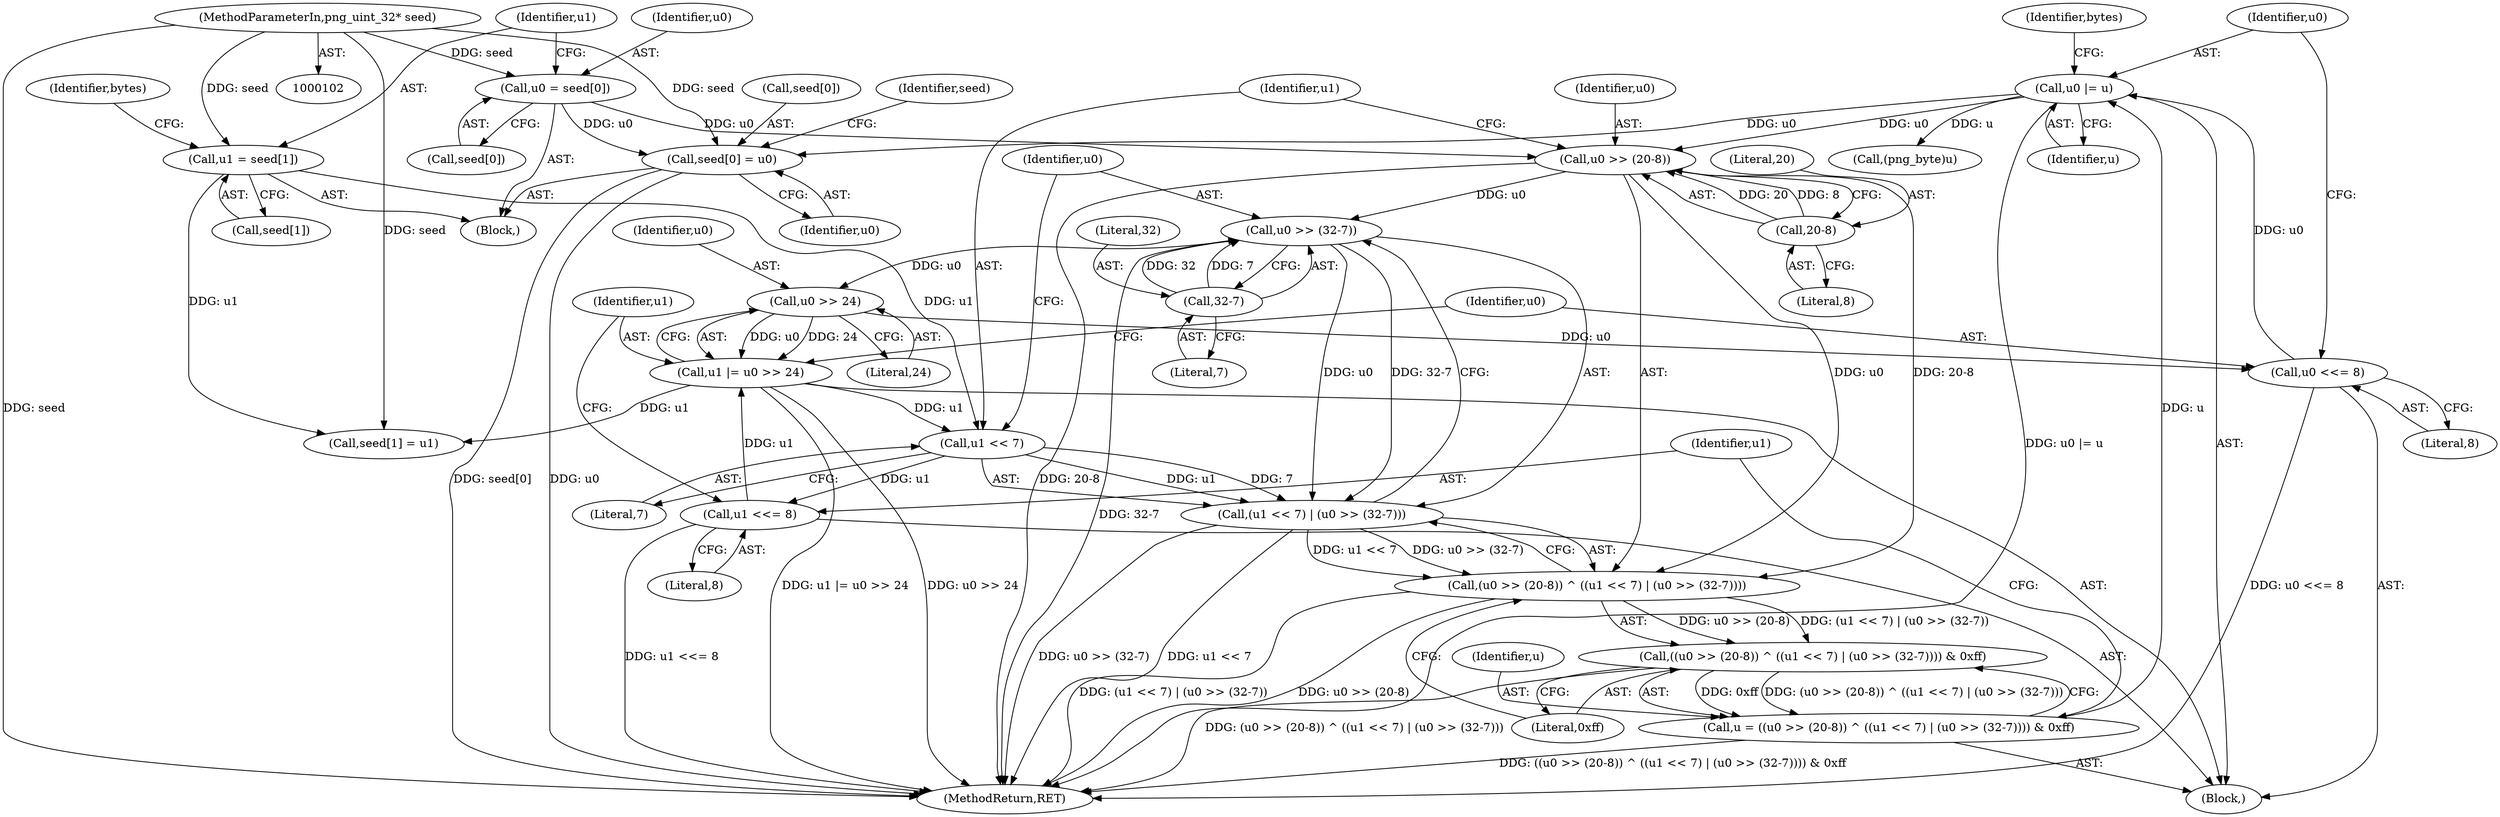 digraph "0_Android_9d4853418ab2f754c2b63e091c29c5529b8b86ca_170@array" {
"1000177" [label="(Call,seed[0] = u0)"];
"1000167" [label="(Call,u0 |= u)"];
"1000164" [label="(Call,u0 <<= 8)"];
"1000161" [label="(Call,u0 >> 24)"];
"1000150" [label="(Call,u0 >> (32-7))"];
"1000141" [label="(Call,u0 >> (20-8))"];
"1000108" [label="(Call,u0 = seed[0])"];
"1000103" [label="(MethodParameterIn,png_uint_32* seed)"];
"1000143" [label="(Call,20-8)"];
"1000152" [label="(Call,32-7)"];
"1000137" [label="(Call,u = ((u0 >> (20-8)) ^ ((u1 << 7) | (u0 >> (32-7)))) & 0xff)"];
"1000139" [label="(Call,((u0 >> (20-8)) ^ ((u1 << 7) | (u0 >> (32-7)))) & 0xff)"];
"1000140" [label="(Call,(u0 >> (20-8)) ^ ((u1 << 7) | (u0 >> (32-7))))"];
"1000146" [label="(Call,(u1 << 7) | (u0 >> (32-7)))"];
"1000147" [label="(Call,u1 << 7)"];
"1000159" [label="(Call,u1 |= u0 >> 24)"];
"1000156" [label="(Call,u1 <<= 8)"];
"1000114" [label="(Call,u1 = seed[1])"];
"1000157" [label="(Identifier,u1)"];
"1000116" [label="(Call,seed[1])"];
"1000151" [label="(Identifier,u0)"];
"1000155" [label="(Literal,0xff)"];
"1000121" [label="(Identifier,bytes)"];
"1000174" [label="(Call,(png_byte)u)"];
"1000158" [label="(Literal,8)"];
"1000187" [label="(MethodReturn,RET)"];
"1000148" [label="(Identifier,u1)"];
"1000144" [label="(Literal,20)"];
"1000114" [label="(Call,u1 = seed[1])"];
"1000178" [label="(Call,seed[0])"];
"1000159" [label="(Call,u1 |= u0 >> 24)"];
"1000184" [label="(Identifier,seed)"];
"1000138" [label="(Identifier,u)"];
"1000109" [label="(Identifier,u0)"];
"1000142" [label="(Identifier,u0)"];
"1000169" [label="(Identifier,u)"];
"1000181" [label="(Identifier,u0)"];
"1000110" [label="(Call,seed[0])"];
"1000152" [label="(Call,32-7)"];
"1000137" [label="(Call,u = ((u0 >> (20-8)) ^ ((u1 << 7) | (u0 >> (32-7)))) & 0xff)"];
"1000115" [label="(Identifier,u1)"];
"1000166" [label="(Literal,8)"];
"1000162" [label="(Identifier,u0)"];
"1000140" [label="(Call,(u0 >> (20-8)) ^ ((u1 << 7) | (u0 >> (32-7))))"];
"1000149" [label="(Literal,7)"];
"1000135" [label="(Block,)"];
"1000108" [label="(Call,u0 = seed[0])"];
"1000165" [label="(Identifier,u0)"];
"1000141" [label="(Call,u0 >> (20-8))"];
"1000164" [label="(Call,u0 <<= 8)"];
"1000161" [label="(Call,u0 >> 24)"];
"1000173" [label="(Identifier,bytes)"];
"1000163" [label="(Literal,24)"];
"1000143" [label="(Call,20-8)"];
"1000182" [label="(Call,seed[1] = u1)"];
"1000150" [label="(Call,u0 >> (32-7))"];
"1000139" [label="(Call,((u0 >> (20-8)) ^ ((u1 << 7) | (u0 >> (32-7)))) & 0xff)"];
"1000106" [label="(Block,)"];
"1000156" [label="(Call,u1 <<= 8)"];
"1000167" [label="(Call,u0 |= u)"];
"1000145" [label="(Literal,8)"];
"1000147" [label="(Call,u1 << 7)"];
"1000177" [label="(Call,seed[0] = u0)"];
"1000160" [label="(Identifier,u1)"];
"1000103" [label="(MethodParameterIn,png_uint_32* seed)"];
"1000153" [label="(Literal,32)"];
"1000146" [label="(Call,(u1 << 7) | (u0 >> (32-7)))"];
"1000154" [label="(Literal,7)"];
"1000168" [label="(Identifier,u0)"];
"1000177" -> "1000106"  [label="AST: "];
"1000177" -> "1000181"  [label="CFG: "];
"1000178" -> "1000177"  [label="AST: "];
"1000181" -> "1000177"  [label="AST: "];
"1000184" -> "1000177"  [label="CFG: "];
"1000177" -> "1000187"  [label="DDG: u0"];
"1000177" -> "1000187"  [label="DDG: seed[0]"];
"1000167" -> "1000177"  [label="DDG: u0"];
"1000108" -> "1000177"  [label="DDG: u0"];
"1000103" -> "1000177"  [label="DDG: seed"];
"1000167" -> "1000135"  [label="AST: "];
"1000167" -> "1000169"  [label="CFG: "];
"1000168" -> "1000167"  [label="AST: "];
"1000169" -> "1000167"  [label="AST: "];
"1000173" -> "1000167"  [label="CFG: "];
"1000167" -> "1000187"  [label="DDG: u0 |= u"];
"1000167" -> "1000141"  [label="DDG: u0"];
"1000164" -> "1000167"  [label="DDG: u0"];
"1000137" -> "1000167"  [label="DDG: u"];
"1000167" -> "1000174"  [label="DDG: u"];
"1000164" -> "1000135"  [label="AST: "];
"1000164" -> "1000166"  [label="CFG: "];
"1000165" -> "1000164"  [label="AST: "];
"1000166" -> "1000164"  [label="AST: "];
"1000168" -> "1000164"  [label="CFG: "];
"1000164" -> "1000187"  [label="DDG: u0 <<= 8"];
"1000161" -> "1000164"  [label="DDG: u0"];
"1000161" -> "1000159"  [label="AST: "];
"1000161" -> "1000163"  [label="CFG: "];
"1000162" -> "1000161"  [label="AST: "];
"1000163" -> "1000161"  [label="AST: "];
"1000159" -> "1000161"  [label="CFG: "];
"1000161" -> "1000159"  [label="DDG: u0"];
"1000161" -> "1000159"  [label="DDG: 24"];
"1000150" -> "1000161"  [label="DDG: u0"];
"1000150" -> "1000146"  [label="AST: "];
"1000150" -> "1000152"  [label="CFG: "];
"1000151" -> "1000150"  [label="AST: "];
"1000152" -> "1000150"  [label="AST: "];
"1000146" -> "1000150"  [label="CFG: "];
"1000150" -> "1000187"  [label="DDG: 32-7"];
"1000150" -> "1000146"  [label="DDG: u0"];
"1000150" -> "1000146"  [label="DDG: 32-7"];
"1000141" -> "1000150"  [label="DDG: u0"];
"1000152" -> "1000150"  [label="DDG: 32"];
"1000152" -> "1000150"  [label="DDG: 7"];
"1000141" -> "1000140"  [label="AST: "];
"1000141" -> "1000143"  [label="CFG: "];
"1000142" -> "1000141"  [label="AST: "];
"1000143" -> "1000141"  [label="AST: "];
"1000148" -> "1000141"  [label="CFG: "];
"1000141" -> "1000187"  [label="DDG: 20-8"];
"1000141" -> "1000140"  [label="DDG: u0"];
"1000141" -> "1000140"  [label="DDG: 20-8"];
"1000108" -> "1000141"  [label="DDG: u0"];
"1000143" -> "1000141"  [label="DDG: 20"];
"1000143" -> "1000141"  [label="DDG: 8"];
"1000108" -> "1000106"  [label="AST: "];
"1000108" -> "1000110"  [label="CFG: "];
"1000109" -> "1000108"  [label="AST: "];
"1000110" -> "1000108"  [label="AST: "];
"1000115" -> "1000108"  [label="CFG: "];
"1000103" -> "1000108"  [label="DDG: seed"];
"1000103" -> "1000102"  [label="AST: "];
"1000103" -> "1000187"  [label="DDG: seed"];
"1000103" -> "1000114"  [label="DDG: seed"];
"1000103" -> "1000182"  [label="DDG: seed"];
"1000143" -> "1000145"  [label="CFG: "];
"1000144" -> "1000143"  [label="AST: "];
"1000145" -> "1000143"  [label="AST: "];
"1000152" -> "1000154"  [label="CFG: "];
"1000153" -> "1000152"  [label="AST: "];
"1000154" -> "1000152"  [label="AST: "];
"1000137" -> "1000135"  [label="AST: "];
"1000137" -> "1000139"  [label="CFG: "];
"1000138" -> "1000137"  [label="AST: "];
"1000139" -> "1000137"  [label="AST: "];
"1000157" -> "1000137"  [label="CFG: "];
"1000137" -> "1000187"  [label="DDG: ((u0 >> (20-8)) ^ ((u1 << 7) | (u0 >> (32-7)))) & 0xff"];
"1000139" -> "1000137"  [label="DDG: (u0 >> (20-8)) ^ ((u1 << 7) | (u0 >> (32-7)))"];
"1000139" -> "1000137"  [label="DDG: 0xff"];
"1000139" -> "1000155"  [label="CFG: "];
"1000140" -> "1000139"  [label="AST: "];
"1000155" -> "1000139"  [label="AST: "];
"1000139" -> "1000187"  [label="DDG: (u0 >> (20-8)) ^ ((u1 << 7) | (u0 >> (32-7)))"];
"1000140" -> "1000139"  [label="DDG: u0 >> (20-8)"];
"1000140" -> "1000139"  [label="DDG: (u1 << 7) | (u0 >> (32-7))"];
"1000140" -> "1000146"  [label="CFG: "];
"1000146" -> "1000140"  [label="AST: "];
"1000155" -> "1000140"  [label="CFG: "];
"1000140" -> "1000187"  [label="DDG: (u1 << 7) | (u0 >> (32-7))"];
"1000140" -> "1000187"  [label="DDG: u0 >> (20-8)"];
"1000146" -> "1000140"  [label="DDG: u1 << 7"];
"1000146" -> "1000140"  [label="DDG: u0 >> (32-7)"];
"1000147" -> "1000146"  [label="AST: "];
"1000146" -> "1000187"  [label="DDG: u0 >> (32-7)"];
"1000146" -> "1000187"  [label="DDG: u1 << 7"];
"1000147" -> "1000146"  [label="DDG: u1"];
"1000147" -> "1000146"  [label="DDG: 7"];
"1000147" -> "1000149"  [label="CFG: "];
"1000148" -> "1000147"  [label="AST: "];
"1000149" -> "1000147"  [label="AST: "];
"1000151" -> "1000147"  [label="CFG: "];
"1000159" -> "1000147"  [label="DDG: u1"];
"1000114" -> "1000147"  [label="DDG: u1"];
"1000147" -> "1000156"  [label="DDG: u1"];
"1000159" -> "1000135"  [label="AST: "];
"1000160" -> "1000159"  [label="AST: "];
"1000165" -> "1000159"  [label="CFG: "];
"1000159" -> "1000187"  [label="DDG: u1 |= u0 >> 24"];
"1000159" -> "1000187"  [label="DDG: u0 >> 24"];
"1000156" -> "1000159"  [label="DDG: u1"];
"1000159" -> "1000182"  [label="DDG: u1"];
"1000156" -> "1000135"  [label="AST: "];
"1000156" -> "1000158"  [label="CFG: "];
"1000157" -> "1000156"  [label="AST: "];
"1000158" -> "1000156"  [label="AST: "];
"1000160" -> "1000156"  [label="CFG: "];
"1000156" -> "1000187"  [label="DDG: u1 <<= 8"];
"1000114" -> "1000106"  [label="AST: "];
"1000114" -> "1000116"  [label="CFG: "];
"1000115" -> "1000114"  [label="AST: "];
"1000116" -> "1000114"  [label="AST: "];
"1000121" -> "1000114"  [label="CFG: "];
"1000114" -> "1000182"  [label="DDG: u1"];
}
